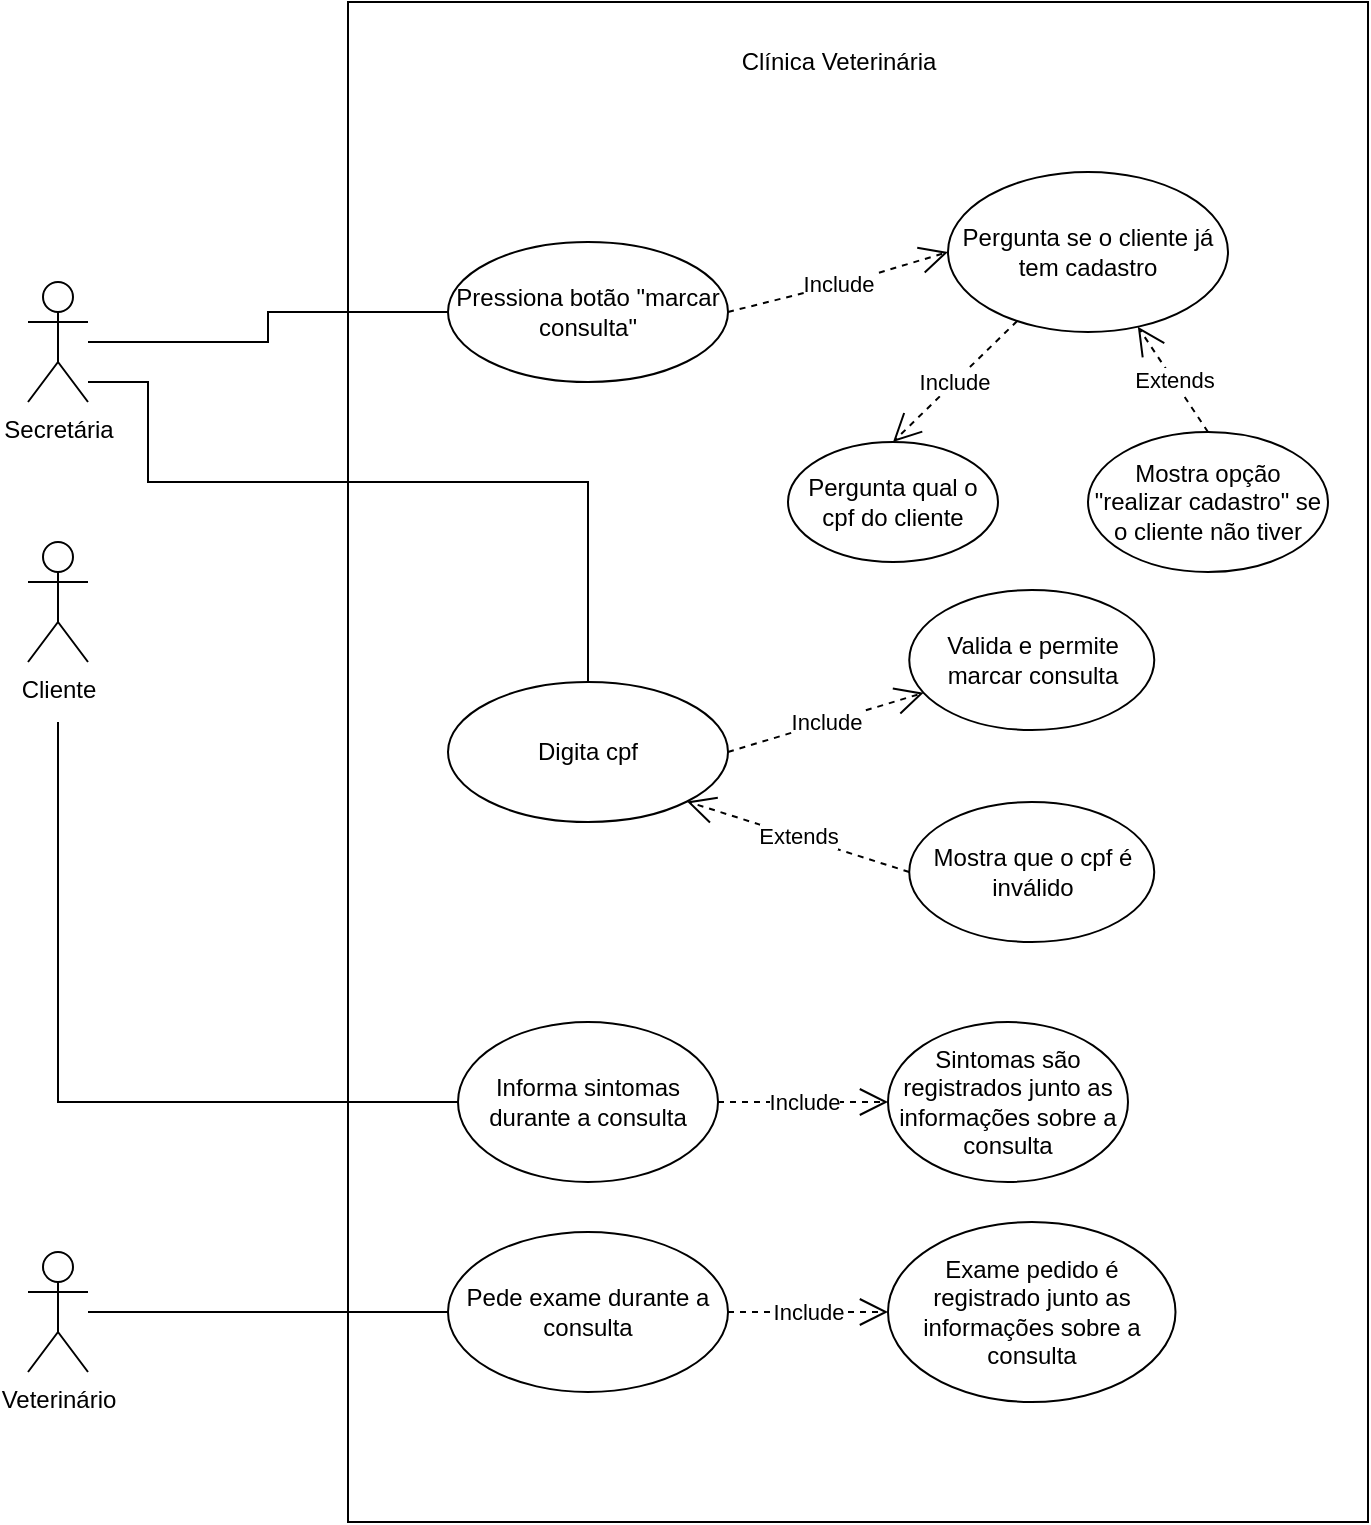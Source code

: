 <mxfile version="15.8.3" type="github">
  <diagram id="NKQ7aesqnQPEuZ_bB6MI" name="Page-1">
    <mxGraphModel dx="1240" dy="709" grid="1" gridSize="10" guides="1" tooltips="1" connect="1" arrows="1" fold="1" page="1" pageScale="1" pageWidth="1169" pageHeight="827" math="0" shadow="0">
      <root>
        <mxCell id="0" />
        <mxCell id="1" parent="0" />
        <mxCell id="ebsWK5cPSSxa6Swf2Tse-1" value="Cliente" style="shape=umlActor;verticalLabelPosition=bottom;verticalAlign=top;html=1;" vertex="1" parent="1">
          <mxGeometry x="70" y="320" width="30" height="60" as="geometry" />
        </mxCell>
        <mxCell id="ebsWK5cPSSxa6Swf2Tse-2" value="" style="html=1;" vertex="1" parent="1">
          <mxGeometry x="230" y="50" width="510" height="760" as="geometry" />
        </mxCell>
        <mxCell id="ebsWK5cPSSxa6Swf2Tse-3" value="Pressiona botão &quot;marcar consulta&quot;" style="ellipse;whiteSpace=wrap;html=1;" vertex="1" parent="1">
          <mxGeometry x="280" y="170" width="140" height="70" as="geometry" />
        </mxCell>
        <mxCell id="ebsWK5cPSSxa6Swf2Tse-4" value="Clínica Veterinária" style="text;html=1;resizable=0;autosize=1;align=center;verticalAlign=middle;points=[];fillColor=none;strokeColor=none;rounded=0;" vertex="1" parent="1">
          <mxGeometry x="420" y="70" width="110" height="20" as="geometry" />
        </mxCell>
        <mxCell id="ebsWK5cPSSxa6Swf2Tse-5" value="Pergunta se o cliente já tem cadastro" style="ellipse;whiteSpace=wrap;html=1;" vertex="1" parent="1">
          <mxGeometry x="530" y="135" width="140" height="80" as="geometry" />
        </mxCell>
        <mxCell id="ebsWK5cPSSxa6Swf2Tse-6" value="Include" style="endArrow=open;endSize=12;dashed=1;html=1;rounded=0;exitX=1;exitY=0.5;exitDx=0;exitDy=0;entryX=0;entryY=0.5;entryDx=0;entryDy=0;" edge="1" parent="1" source="ebsWK5cPSSxa6Swf2Tse-3" target="ebsWK5cPSSxa6Swf2Tse-5">
          <mxGeometry width="160" relative="1" as="geometry">
            <mxPoint x="420" y="260" as="sourcePoint" />
            <mxPoint x="580" y="260" as="targetPoint" />
            <Array as="points">
              <mxPoint x="480" y="190" />
            </Array>
          </mxGeometry>
        </mxCell>
        <mxCell id="ebsWK5cPSSxa6Swf2Tse-7" value="Include" style="endArrow=open;endSize=12;dashed=1;html=1;rounded=0;entryX=0.5;entryY=0;entryDx=0;entryDy=0;" edge="1" parent="1" source="ebsWK5cPSSxa6Swf2Tse-5" target="ebsWK5cPSSxa6Swf2Tse-8">
          <mxGeometry width="160" relative="1" as="geometry">
            <mxPoint x="310" y="300" as="sourcePoint" />
            <mxPoint x="470" y="300" as="targetPoint" />
          </mxGeometry>
        </mxCell>
        <mxCell id="ebsWK5cPSSxa6Swf2Tse-8" value="Pergunta qual o cpf do cliente" style="ellipse;whiteSpace=wrap;html=1;" vertex="1" parent="1">
          <mxGeometry x="450" y="270" width="105" height="60" as="geometry" />
        </mxCell>
        <mxCell id="ebsWK5cPSSxa6Swf2Tse-9" value="Mostra opção &quot;realizar cadastro&quot; se o cliente não tiver" style="ellipse;whiteSpace=wrap;html=1;" vertex="1" parent="1">
          <mxGeometry x="600" y="265" width="120" height="70" as="geometry" />
        </mxCell>
        <mxCell id="ebsWK5cPSSxa6Swf2Tse-10" value="Extends" style="endArrow=open;endSize=12;dashed=1;html=1;rounded=0;exitX=0.5;exitY=0;exitDx=0;exitDy=0;" edge="1" parent="1" source="ebsWK5cPSSxa6Swf2Tse-9" target="ebsWK5cPSSxa6Swf2Tse-5">
          <mxGeometry width="160" relative="1" as="geometry">
            <mxPoint x="580" y="260" as="sourcePoint" />
            <mxPoint x="740" y="260" as="targetPoint" />
          </mxGeometry>
        </mxCell>
        <mxCell id="ebsWK5cPSSxa6Swf2Tse-11" value="Digita cpf" style="ellipse;whiteSpace=wrap;html=1;" vertex="1" parent="1">
          <mxGeometry x="280" y="390" width="140" height="70" as="geometry" />
        </mxCell>
        <mxCell id="ebsWK5cPSSxa6Swf2Tse-12" value="Informa sintomas durante a consulta" style="ellipse;whiteSpace=wrap;html=1;" vertex="1" parent="1">
          <mxGeometry x="285" y="560" width="130" height="80" as="geometry" />
        </mxCell>
        <mxCell id="ebsWK5cPSSxa6Swf2Tse-13" value="Valida e permite marcar consulta" style="ellipse;whiteSpace=wrap;html=1;" vertex="1" parent="1">
          <mxGeometry x="510.63" y="344" width="122.5" height="70" as="geometry" />
        </mxCell>
        <mxCell id="ebsWK5cPSSxa6Swf2Tse-14" value="Include" style="endArrow=open;endSize=12;dashed=1;html=1;rounded=0;exitX=1;exitY=0.5;exitDx=0;exitDy=0;" edge="1" parent="1" source="ebsWK5cPSSxa6Swf2Tse-11" target="ebsWK5cPSSxa6Swf2Tse-13">
          <mxGeometry width="160" relative="1" as="geometry">
            <mxPoint x="408.706" y="240.138" as="sourcePoint" />
            <mxPoint x="542.5" y="310" as="targetPoint" />
          </mxGeometry>
        </mxCell>
        <mxCell id="ebsWK5cPSSxa6Swf2Tse-15" value="Include" style="endArrow=open;endSize=12;dashed=1;html=1;rounded=0;exitX=1;exitY=0.5;exitDx=0;exitDy=0;" edge="1" parent="1" source="ebsWK5cPSSxa6Swf2Tse-12" target="ebsWK5cPSSxa6Swf2Tse-16">
          <mxGeometry width="160" relative="1" as="geometry">
            <mxPoint x="430.0" y="435" as="sourcePoint" />
            <mxPoint x="510.106" y="437.799" as="targetPoint" />
          </mxGeometry>
        </mxCell>
        <mxCell id="ebsWK5cPSSxa6Swf2Tse-16" value="Sintomas são registrados junto as informações sobre a consulta" style="ellipse;whiteSpace=wrap;html=1;" vertex="1" parent="1">
          <mxGeometry x="500" y="560" width="120" height="80" as="geometry" />
        </mxCell>
        <mxCell id="ebsWK5cPSSxa6Swf2Tse-17" value="Pede exame durante a consulta" style="ellipse;whiteSpace=wrap;html=1;" vertex="1" parent="1">
          <mxGeometry x="280" y="665" width="140" height="80" as="geometry" />
        </mxCell>
        <mxCell id="ebsWK5cPSSxa6Swf2Tse-18" value="Include" style="endArrow=open;endSize=12;dashed=1;html=1;rounded=0;exitX=1;exitY=0.5;exitDx=0;exitDy=0;entryX=0;entryY=0.5;entryDx=0;entryDy=0;" edge="1" parent="1" source="ebsWK5cPSSxa6Swf2Tse-17" target="ebsWK5cPSSxa6Swf2Tse-19">
          <mxGeometry width="160" relative="1" as="geometry">
            <mxPoint x="430.0" y="525" as="sourcePoint" />
            <mxPoint x="510.106" y="527.799" as="targetPoint" />
          </mxGeometry>
        </mxCell>
        <mxCell id="ebsWK5cPSSxa6Swf2Tse-19" value="Exame pedido é registrado junto as informações sobre a consulta" style="ellipse;whiteSpace=wrap;html=1;" vertex="1" parent="1">
          <mxGeometry x="500" y="660" width="143.75" height="90" as="geometry" />
        </mxCell>
        <mxCell id="ebsWK5cPSSxa6Swf2Tse-22" style="edgeStyle=orthogonalEdgeStyle;rounded=0;orthogonalLoop=1;jettySize=auto;html=1;entryX=0;entryY=0.5;entryDx=0;entryDy=0;endArrow=none;endFill=0;" edge="1" parent="1" target="ebsWK5cPSSxa6Swf2Tse-12">
          <mxGeometry relative="1" as="geometry">
            <mxPoint x="85" y="410" as="sourcePoint" />
            <Array as="points">
              <mxPoint x="85" y="600" />
            </Array>
          </mxGeometry>
        </mxCell>
        <mxCell id="ebsWK5cPSSxa6Swf2Tse-28" style="edgeStyle=orthogonalEdgeStyle;rounded=0;orthogonalLoop=1;jettySize=auto;html=1;entryX=0;entryY=0.5;entryDx=0;entryDy=0;endArrow=none;endFill=0;" edge="1" parent="1" source="ebsWK5cPSSxa6Swf2Tse-26" target="ebsWK5cPSSxa6Swf2Tse-3">
          <mxGeometry relative="1" as="geometry" />
        </mxCell>
        <mxCell id="ebsWK5cPSSxa6Swf2Tse-29" style="edgeStyle=orthogonalEdgeStyle;rounded=0;orthogonalLoop=1;jettySize=auto;html=1;endArrow=none;endFill=0;" edge="1" parent="1" source="ebsWK5cPSSxa6Swf2Tse-26" target="ebsWK5cPSSxa6Swf2Tse-11">
          <mxGeometry relative="1" as="geometry">
            <Array as="points">
              <mxPoint x="130" y="240" />
              <mxPoint x="130" y="290" />
              <mxPoint x="350" y="290" />
            </Array>
          </mxGeometry>
        </mxCell>
        <mxCell id="ebsWK5cPSSxa6Swf2Tse-26" value="Secretária" style="shape=umlActor;verticalLabelPosition=bottom;verticalAlign=top;html=1;" vertex="1" parent="1">
          <mxGeometry x="70" y="190" width="30" height="60" as="geometry" />
        </mxCell>
        <mxCell id="ebsWK5cPSSxa6Swf2Tse-35" style="edgeStyle=orthogonalEdgeStyle;rounded=0;orthogonalLoop=1;jettySize=auto;html=1;entryX=0;entryY=0.5;entryDx=0;entryDy=0;endArrow=none;endFill=0;" edge="1" parent="1" source="ebsWK5cPSSxa6Swf2Tse-30" target="ebsWK5cPSSxa6Swf2Tse-17">
          <mxGeometry relative="1" as="geometry" />
        </mxCell>
        <mxCell id="ebsWK5cPSSxa6Swf2Tse-30" value="Veterinário" style="shape=umlActor;verticalLabelPosition=bottom;verticalAlign=top;html=1;" vertex="1" parent="1">
          <mxGeometry x="70" y="675" width="30" height="60" as="geometry" />
        </mxCell>
        <mxCell id="ebsWK5cPSSxa6Swf2Tse-38" value="Mostra que o cpf é inválido" style="ellipse;whiteSpace=wrap;html=1;" vertex="1" parent="1">
          <mxGeometry x="510.62" y="450" width="122.5" height="70" as="geometry" />
        </mxCell>
        <mxCell id="ebsWK5cPSSxa6Swf2Tse-39" value="Extends" style="endArrow=open;endSize=12;dashed=1;html=1;rounded=0;exitX=0;exitY=0.5;exitDx=0;exitDy=0;entryX=1;entryY=1;entryDx=0;entryDy=0;" edge="1" parent="1" source="ebsWK5cPSSxa6Swf2Tse-38" target="ebsWK5cPSSxa6Swf2Tse-11">
          <mxGeometry width="160" relative="1" as="geometry">
            <mxPoint x="670.0" y="275" as="sourcePoint" />
            <mxPoint x="634.92" y="222.38" as="targetPoint" />
          </mxGeometry>
        </mxCell>
      </root>
    </mxGraphModel>
  </diagram>
</mxfile>

